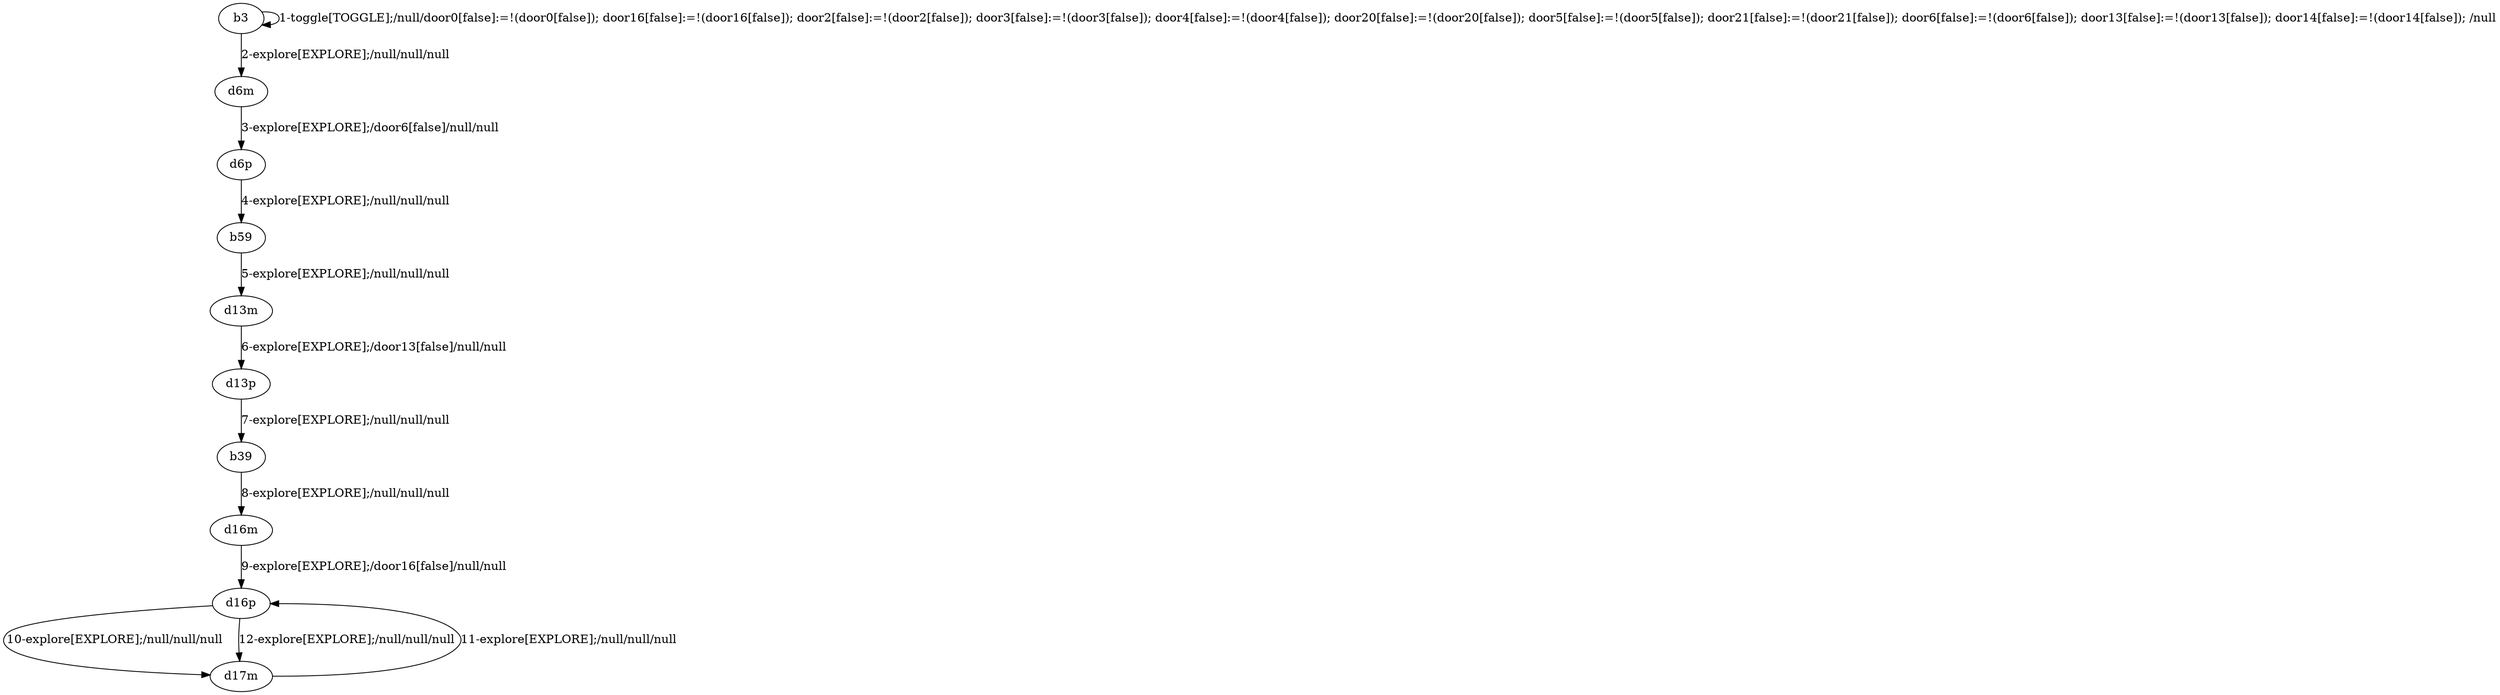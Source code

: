 # Total number of goals covered by this test: 1
# d17m --> d16p

digraph g {
"b3" -> "b3" [label = "1-toggle[TOGGLE];/null/door0[false]:=!(door0[false]); door16[false]:=!(door16[false]); door2[false]:=!(door2[false]); door3[false]:=!(door3[false]); door4[false]:=!(door4[false]); door20[false]:=!(door20[false]); door5[false]:=!(door5[false]); door21[false]:=!(door21[false]); door6[false]:=!(door6[false]); door13[false]:=!(door13[false]); door14[false]:=!(door14[false]); /null"];
"b3" -> "d6m" [label = "2-explore[EXPLORE];/null/null/null"];
"d6m" -> "d6p" [label = "3-explore[EXPLORE];/door6[false]/null/null"];
"d6p" -> "b59" [label = "4-explore[EXPLORE];/null/null/null"];
"b59" -> "d13m" [label = "5-explore[EXPLORE];/null/null/null"];
"d13m" -> "d13p" [label = "6-explore[EXPLORE];/door13[false]/null/null"];
"d13p" -> "b39" [label = "7-explore[EXPLORE];/null/null/null"];
"b39" -> "d16m" [label = "8-explore[EXPLORE];/null/null/null"];
"d16m" -> "d16p" [label = "9-explore[EXPLORE];/door16[false]/null/null"];
"d16p" -> "d17m" [label = "10-explore[EXPLORE];/null/null/null"];
"d17m" -> "d16p" [label = "11-explore[EXPLORE];/null/null/null"];
"d16p" -> "d17m" [label = "12-explore[EXPLORE];/null/null/null"];
}